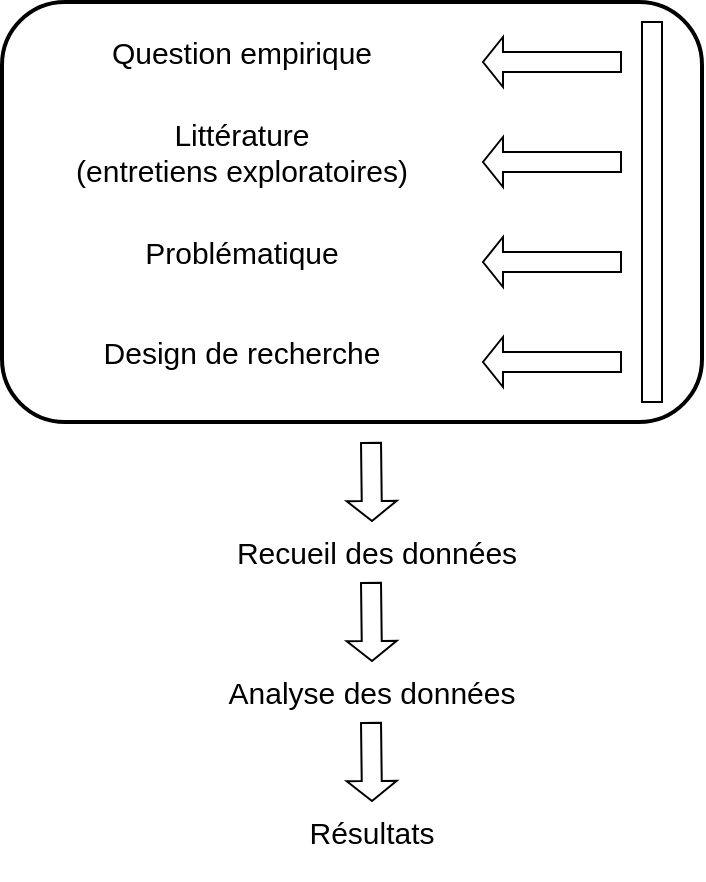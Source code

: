 <mxfile version="20.8.16" type="github">
  <diagram name="Page-1" id="rfQDlVBvBO9YegOGe4pb">
    <mxGraphModel dx="880" dy="427" grid="1" gridSize="10" guides="1" tooltips="1" connect="1" arrows="1" fold="1" page="1" pageScale="1" pageWidth="827" pageHeight="1169" math="0" shadow="0">
      <root>
        <mxCell id="0" />
        <mxCell id="1" parent="0" />
        <mxCell id="rrWSx_nv68KSUnvZ_vTT-13" value="" style="rounded=1;whiteSpace=wrap;html=1;fontSize=15;fillColor=none;strokeWidth=2;" vertex="1" parent="1">
          <mxGeometry x="200" y="10" width="350" height="210" as="geometry" />
        </mxCell>
        <mxCell id="rrWSx_nv68KSUnvZ_vTT-4" value="" style="rounded=0;whiteSpace=wrap;html=1;fontSize=14;" vertex="1" parent="1">
          <mxGeometry x="520" y="20" width="10" height="190" as="geometry" />
        </mxCell>
        <mxCell id="rrWSx_nv68KSUnvZ_vTT-5" value="" style="shape=flexArrow;endArrow=classic;html=1;rounded=0;fontSize=14;endWidth=14;endSize=3;" edge="1" parent="1">
          <mxGeometry width="50" height="50" relative="1" as="geometry">
            <mxPoint x="510" y="40" as="sourcePoint" />
            <mxPoint x="440" y="40" as="targetPoint" />
          </mxGeometry>
        </mxCell>
        <mxCell id="rrWSx_nv68KSUnvZ_vTT-6" value="" style="shape=flexArrow;endArrow=classic;html=1;rounded=0;fontSize=14;endWidth=14;endSize=3;" edge="1" parent="1">
          <mxGeometry width="50" height="50" relative="1" as="geometry">
            <mxPoint x="510" y="90" as="sourcePoint" />
            <mxPoint x="440" y="90" as="targetPoint" />
          </mxGeometry>
        </mxCell>
        <mxCell id="rrWSx_nv68KSUnvZ_vTT-7" value="" style="shape=flexArrow;endArrow=classic;html=1;rounded=0;fontSize=14;endWidth=14;endSize=3;" edge="1" parent="1">
          <mxGeometry width="50" height="50" relative="1" as="geometry">
            <mxPoint x="510" y="140" as="sourcePoint" />
            <mxPoint x="440" y="140" as="targetPoint" />
          </mxGeometry>
        </mxCell>
        <mxCell id="rrWSx_nv68KSUnvZ_vTT-8" value="" style="shape=flexArrow;endArrow=classic;html=1;rounded=0;fontSize=14;endWidth=14;endSize=3;" edge="1" parent="1">
          <mxGeometry width="50" height="50" relative="1" as="geometry">
            <mxPoint x="510" y="190" as="sourcePoint" />
            <mxPoint x="440" y="190" as="targetPoint" />
          </mxGeometry>
        </mxCell>
        <mxCell id="rrWSx_nv68KSUnvZ_vTT-9" value="&lt;p align=&quot;center&quot; class=&quot;MsoNormal&quot; style=&quot;font-size: 15px;&quot;&gt;Question empirique&lt;/p&gt;" style="text;html=1;strokeColor=none;fillColor=none;align=center;verticalAlign=middle;whiteSpace=wrap;rounded=0;fontSize=15;" vertex="1" parent="1">
          <mxGeometry x="250" y="20" width="140" height="30" as="geometry" />
        </mxCell>
        <mxCell id="rrWSx_nv68KSUnvZ_vTT-10" value="&lt;p align=&quot;center&quot; class=&quot;MsoNormal&quot;&gt;Littérature&lt;br/&gt;(entretiens exploratoires)&lt;/p&gt;" style="text;html=1;strokeColor=none;fillColor=none;align=center;verticalAlign=middle;whiteSpace=wrap;rounded=0;fontSize=15;" vertex="1" parent="1">
          <mxGeometry x="220" y="70" width="200" height="30" as="geometry" />
        </mxCell>
        <mxCell id="rrWSx_nv68KSUnvZ_vTT-11" value="&lt;p align=&quot;center&quot; class=&quot;MsoNormal&quot;&gt;Problématique&lt;/p&gt;" style="text;html=1;strokeColor=none;fillColor=none;align=center;verticalAlign=middle;whiteSpace=wrap;rounded=0;fontSize=15;" vertex="1" parent="1">
          <mxGeometry x="250" y="120" width="140" height="30" as="geometry" />
        </mxCell>
        <mxCell id="rrWSx_nv68KSUnvZ_vTT-12" value="&lt;p align=&quot;center&quot; class=&quot;MsoNormal&quot;&gt;Design de recherche&lt;/p&gt;" style="text;html=1;strokeColor=none;fillColor=none;align=center;verticalAlign=middle;whiteSpace=wrap;rounded=0;fontSize=15;" vertex="1" parent="1">
          <mxGeometry x="240" y="170" width="160" height="30" as="geometry" />
        </mxCell>
        <mxCell id="rrWSx_nv68KSUnvZ_vTT-17" value="" style="group" vertex="1" connectable="0" parent="1">
          <mxGeometry x="305" y="300" width="160" height="140" as="geometry" />
        </mxCell>
        <mxCell id="rrWSx_nv68KSUnvZ_vTT-15" value="" style="shape=flexArrow;endArrow=classic;html=1;rounded=0;fontSize=14;endWidth=14;endSize=3;" edge="1" parent="rrWSx_nv68KSUnvZ_vTT-17">
          <mxGeometry width="50" height="50" relative="1" as="geometry">
            <mxPoint x="79.5" as="sourcePoint" />
            <mxPoint x="80" y="40" as="targetPoint" />
          </mxGeometry>
        </mxCell>
        <mxCell id="rrWSx_nv68KSUnvZ_vTT-16" value="&lt;p class=&quot;MsoNormal&quot;&gt;Analyse des données&lt;br&gt;&lt;/p&gt;" style="text;html=1;strokeColor=none;fillColor=none;align=center;verticalAlign=middle;whiteSpace=wrap;rounded=0;fontSize=15;" vertex="1" parent="rrWSx_nv68KSUnvZ_vTT-17">
          <mxGeometry y="40" width="160" height="30" as="geometry" />
        </mxCell>
        <mxCell id="rrWSx_nv68KSUnvZ_vTT-21" value="" style="group" vertex="1" connectable="0" parent="rrWSx_nv68KSUnvZ_vTT-17">
          <mxGeometry y="70" width="160" height="70" as="geometry" />
        </mxCell>
        <mxCell id="rrWSx_nv68KSUnvZ_vTT-22" value="" style="shape=flexArrow;endArrow=classic;html=1;rounded=0;fontSize=14;endWidth=14;endSize=3;" edge="1" parent="rrWSx_nv68KSUnvZ_vTT-21">
          <mxGeometry width="50" height="50" relative="1" as="geometry">
            <mxPoint x="79.5" as="sourcePoint" />
            <mxPoint x="80" y="40" as="targetPoint" />
          </mxGeometry>
        </mxCell>
        <mxCell id="rrWSx_nv68KSUnvZ_vTT-23" value="&lt;p class=&quot;MsoNormal&quot;&gt;Résultats&lt;br&gt;&lt;/p&gt;" style="text;html=1;strokeColor=none;fillColor=none;align=center;verticalAlign=middle;whiteSpace=wrap;rounded=0;fontSize=15;" vertex="1" parent="rrWSx_nv68KSUnvZ_vTT-21">
          <mxGeometry y="40" width="160" height="30" as="geometry" />
        </mxCell>
        <mxCell id="rrWSx_nv68KSUnvZ_vTT-18" value="" style="group" vertex="1" connectable="0" parent="1">
          <mxGeometry x="305" y="230" width="160" height="70" as="geometry" />
        </mxCell>
        <mxCell id="rrWSx_nv68KSUnvZ_vTT-19" value="" style="shape=flexArrow;endArrow=classic;html=1;rounded=0;fontSize=14;endWidth=14;endSize=3;" edge="1" parent="rrWSx_nv68KSUnvZ_vTT-18">
          <mxGeometry width="50" height="50" relative="1" as="geometry">
            <mxPoint x="79.5" as="sourcePoint" />
            <mxPoint x="80" y="40" as="targetPoint" />
          </mxGeometry>
        </mxCell>
        <mxCell id="rrWSx_nv68KSUnvZ_vTT-20" value="&lt;p style=&quot;margin-left:3.75pt;text-align:justify;line-height:&lt;br/&gt;150%;tab-stops:172.5pt 195.0pt&quot; class=&quot;MsoNormal&quot;&gt;Recueil des données&lt;/p&gt;" style="text;html=1;strokeColor=none;fillColor=none;align=center;verticalAlign=middle;whiteSpace=wrap;rounded=0;fontSize=15;" vertex="1" parent="rrWSx_nv68KSUnvZ_vTT-18">
          <mxGeometry y="40" width="160" height="30" as="geometry" />
        </mxCell>
      </root>
    </mxGraphModel>
  </diagram>
</mxfile>
